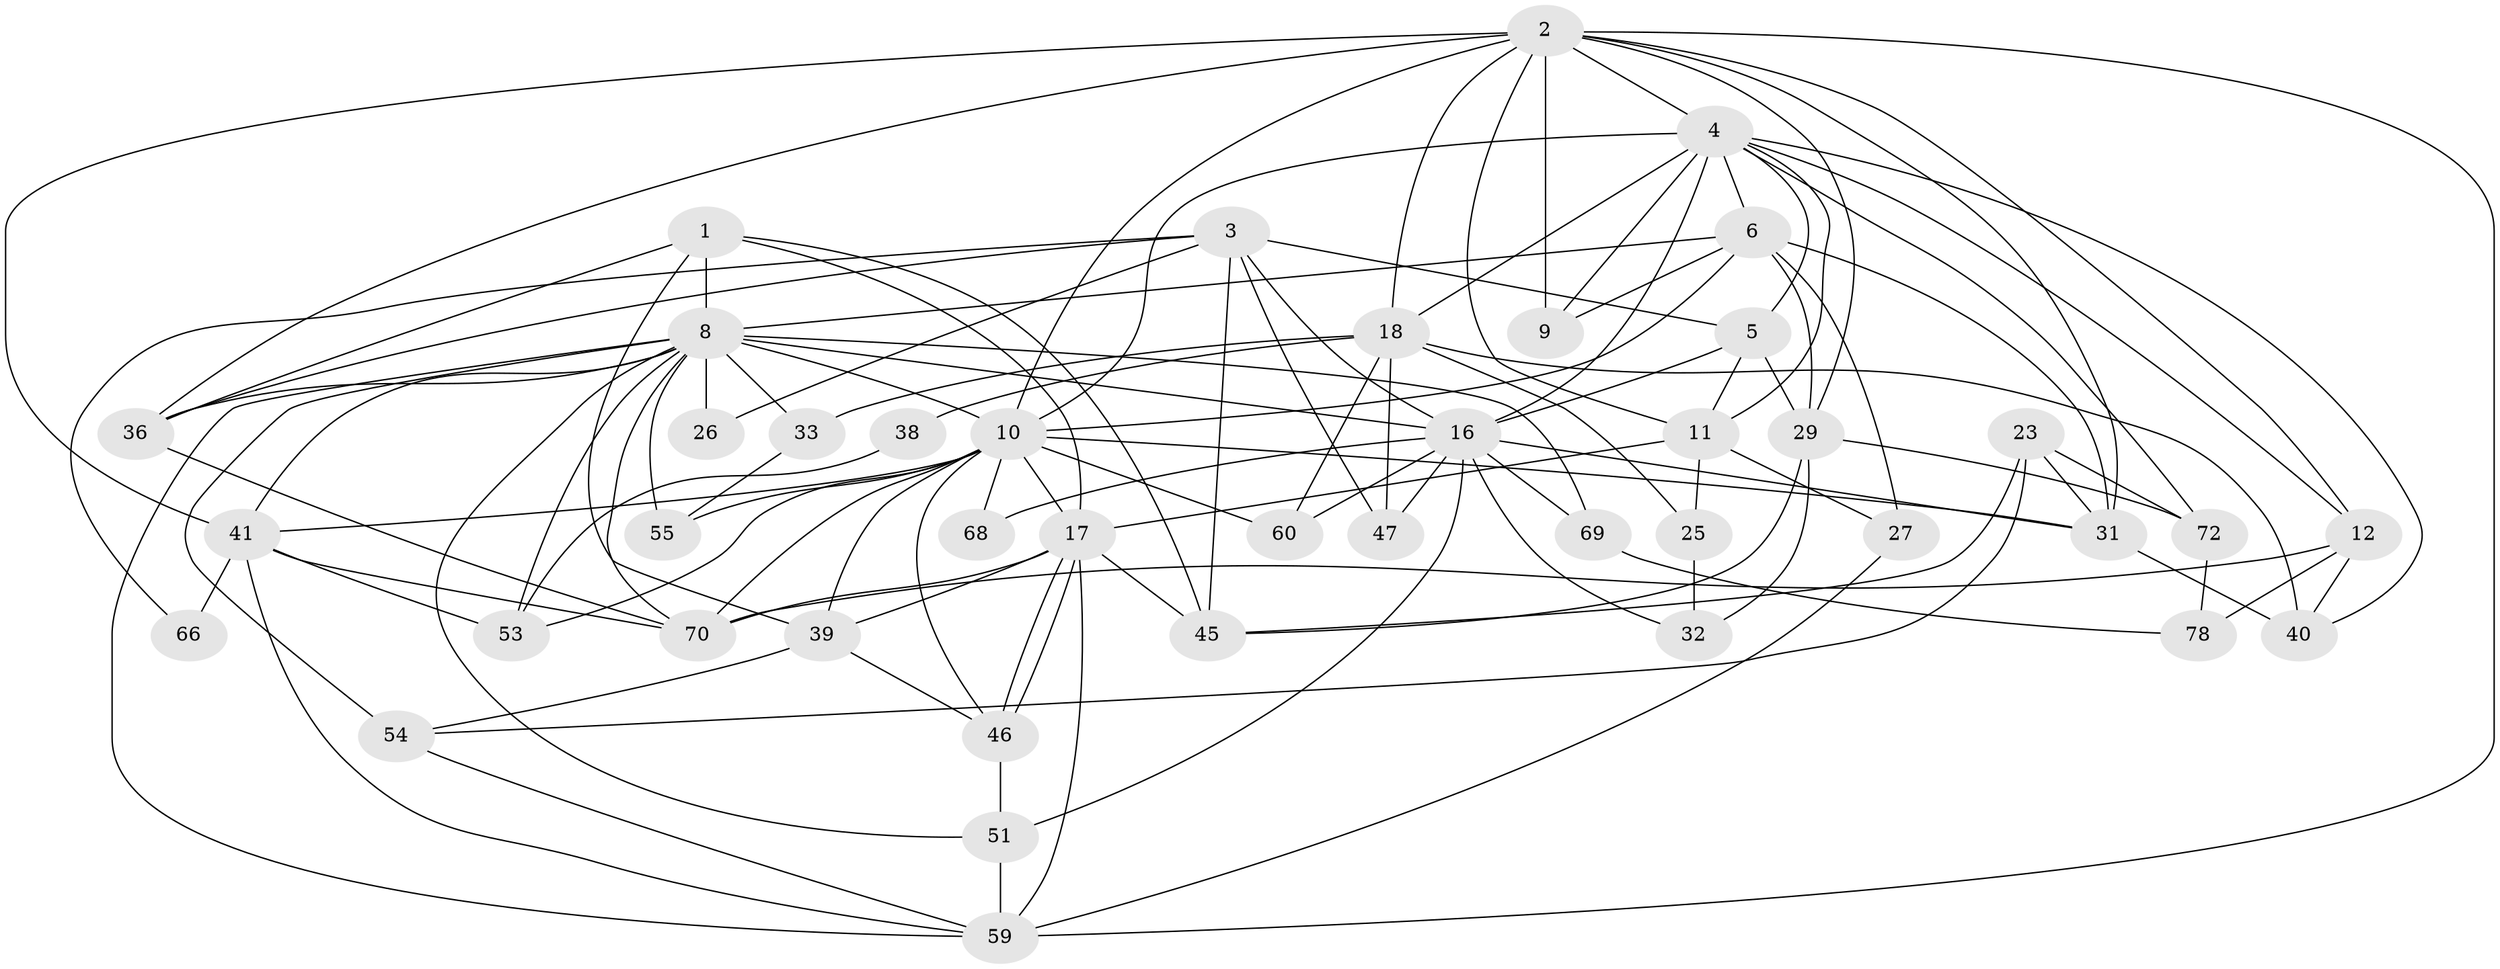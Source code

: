 // original degree distribution, {2: 0.16470588235294117, 4: 0.2, 5: 0.2235294117647059, 3: 0.27058823529411763, 7: 0.07058823529411765, 6: 0.058823529411764705, 8: 0.011764705882352941}
// Generated by graph-tools (version 1.1) at 2025/14/03/09/25 04:14:51]
// undirected, 42 vertices, 114 edges
graph export_dot {
graph [start="1"]
  node [color=gray90,style=filled];
  1 [super="+20"];
  2 [super="+37+62"];
  3 [super="+56"];
  4 [super="+79+7"];
  5 [super="+58"];
  6 [super="+15"];
  8 [super="+83+52+14+22+64"];
  9 [super="+21"];
  10 [super="+28+80+24"];
  11 [super="+13"];
  12 [super="+57"];
  16 [super="+35+34+49"];
  17 [super="+48"];
  18 [super="+43+44"];
  23;
  25;
  26;
  27;
  29 [super="+30"];
  31 [super="+61"];
  32 [super="+82"];
  33;
  36 [super="+75+67"];
  38;
  39 [super="+50"];
  40 [super="+42"];
  41 [super="+76"];
  45 [super="+81"];
  46;
  47;
  51 [super="+63"];
  53;
  54;
  55;
  59 [super="+71"];
  60;
  66;
  68;
  69;
  70 [super="+73"];
  72;
  78;
  1 -- 45;
  1 -- 17;
  1 -- 36;
  1 -- 39;
  1 -- 8;
  2 -- 4;
  2 -- 41;
  2 -- 12;
  2 -- 29;
  2 -- 11;
  2 -- 31;
  2 -- 18;
  2 -- 9;
  2 -- 59;
  2 -- 36;
  2 -- 10;
  3 -- 47;
  3 -- 45;
  3 -- 16;
  3 -- 66;
  3 -- 26;
  3 -- 36;
  3 -- 5;
  4 -- 40;
  4 -- 72;
  4 -- 5;
  4 -- 6;
  4 -- 11;
  4 -- 16 [weight=2];
  4 -- 18;
  4 -- 12;
  4 -- 9;
  4 -- 10;
  5 -- 29;
  5 -- 11;
  5 -- 16;
  6 -- 29;
  6 -- 8 [weight=2];
  6 -- 9;
  6 -- 10 [weight=2];
  6 -- 27;
  6 -- 31;
  8 -- 53;
  8 -- 70;
  8 -- 10;
  8 -- 69 [weight=2];
  8 -- 33;
  8 -- 54;
  8 -- 16;
  8 -- 55;
  8 -- 26;
  8 -- 59;
  8 -- 51;
  8 -- 41;
  8 -- 36 [weight=2];
  10 -- 68 [weight=2];
  10 -- 46;
  10 -- 41;
  10 -- 60;
  10 -- 31 [weight=2];
  10 -- 70;
  10 -- 39;
  10 -- 53;
  10 -- 55;
  10 -- 17;
  11 -- 27;
  11 -- 25;
  11 -- 17;
  12 -- 40;
  12 -- 70;
  12 -- 78;
  16 -- 47 [weight=2];
  16 -- 69;
  16 -- 31;
  16 -- 51 [weight=2];
  16 -- 68;
  16 -- 32;
  16 -- 60;
  17 -- 46;
  17 -- 46;
  17 -- 45;
  17 -- 70;
  17 -- 39;
  17 -- 59;
  18 -- 47;
  18 -- 25;
  18 -- 38;
  18 -- 33 [weight=2];
  18 -- 60;
  18 -- 40;
  23 -- 54;
  23 -- 72;
  23 -- 31;
  23 -- 45;
  25 -- 32;
  27 -- 59;
  29 -- 72;
  29 -- 45;
  29 -- 32;
  31 -- 40 [weight=2];
  33 -- 55;
  36 -- 70;
  38 -- 53;
  39 -- 46;
  39 -- 54;
  41 -- 53;
  41 -- 66;
  41 -- 70;
  41 -- 59;
  46 -- 51;
  51 -- 59;
  54 -- 59;
  69 -- 78;
  72 -- 78;
}
